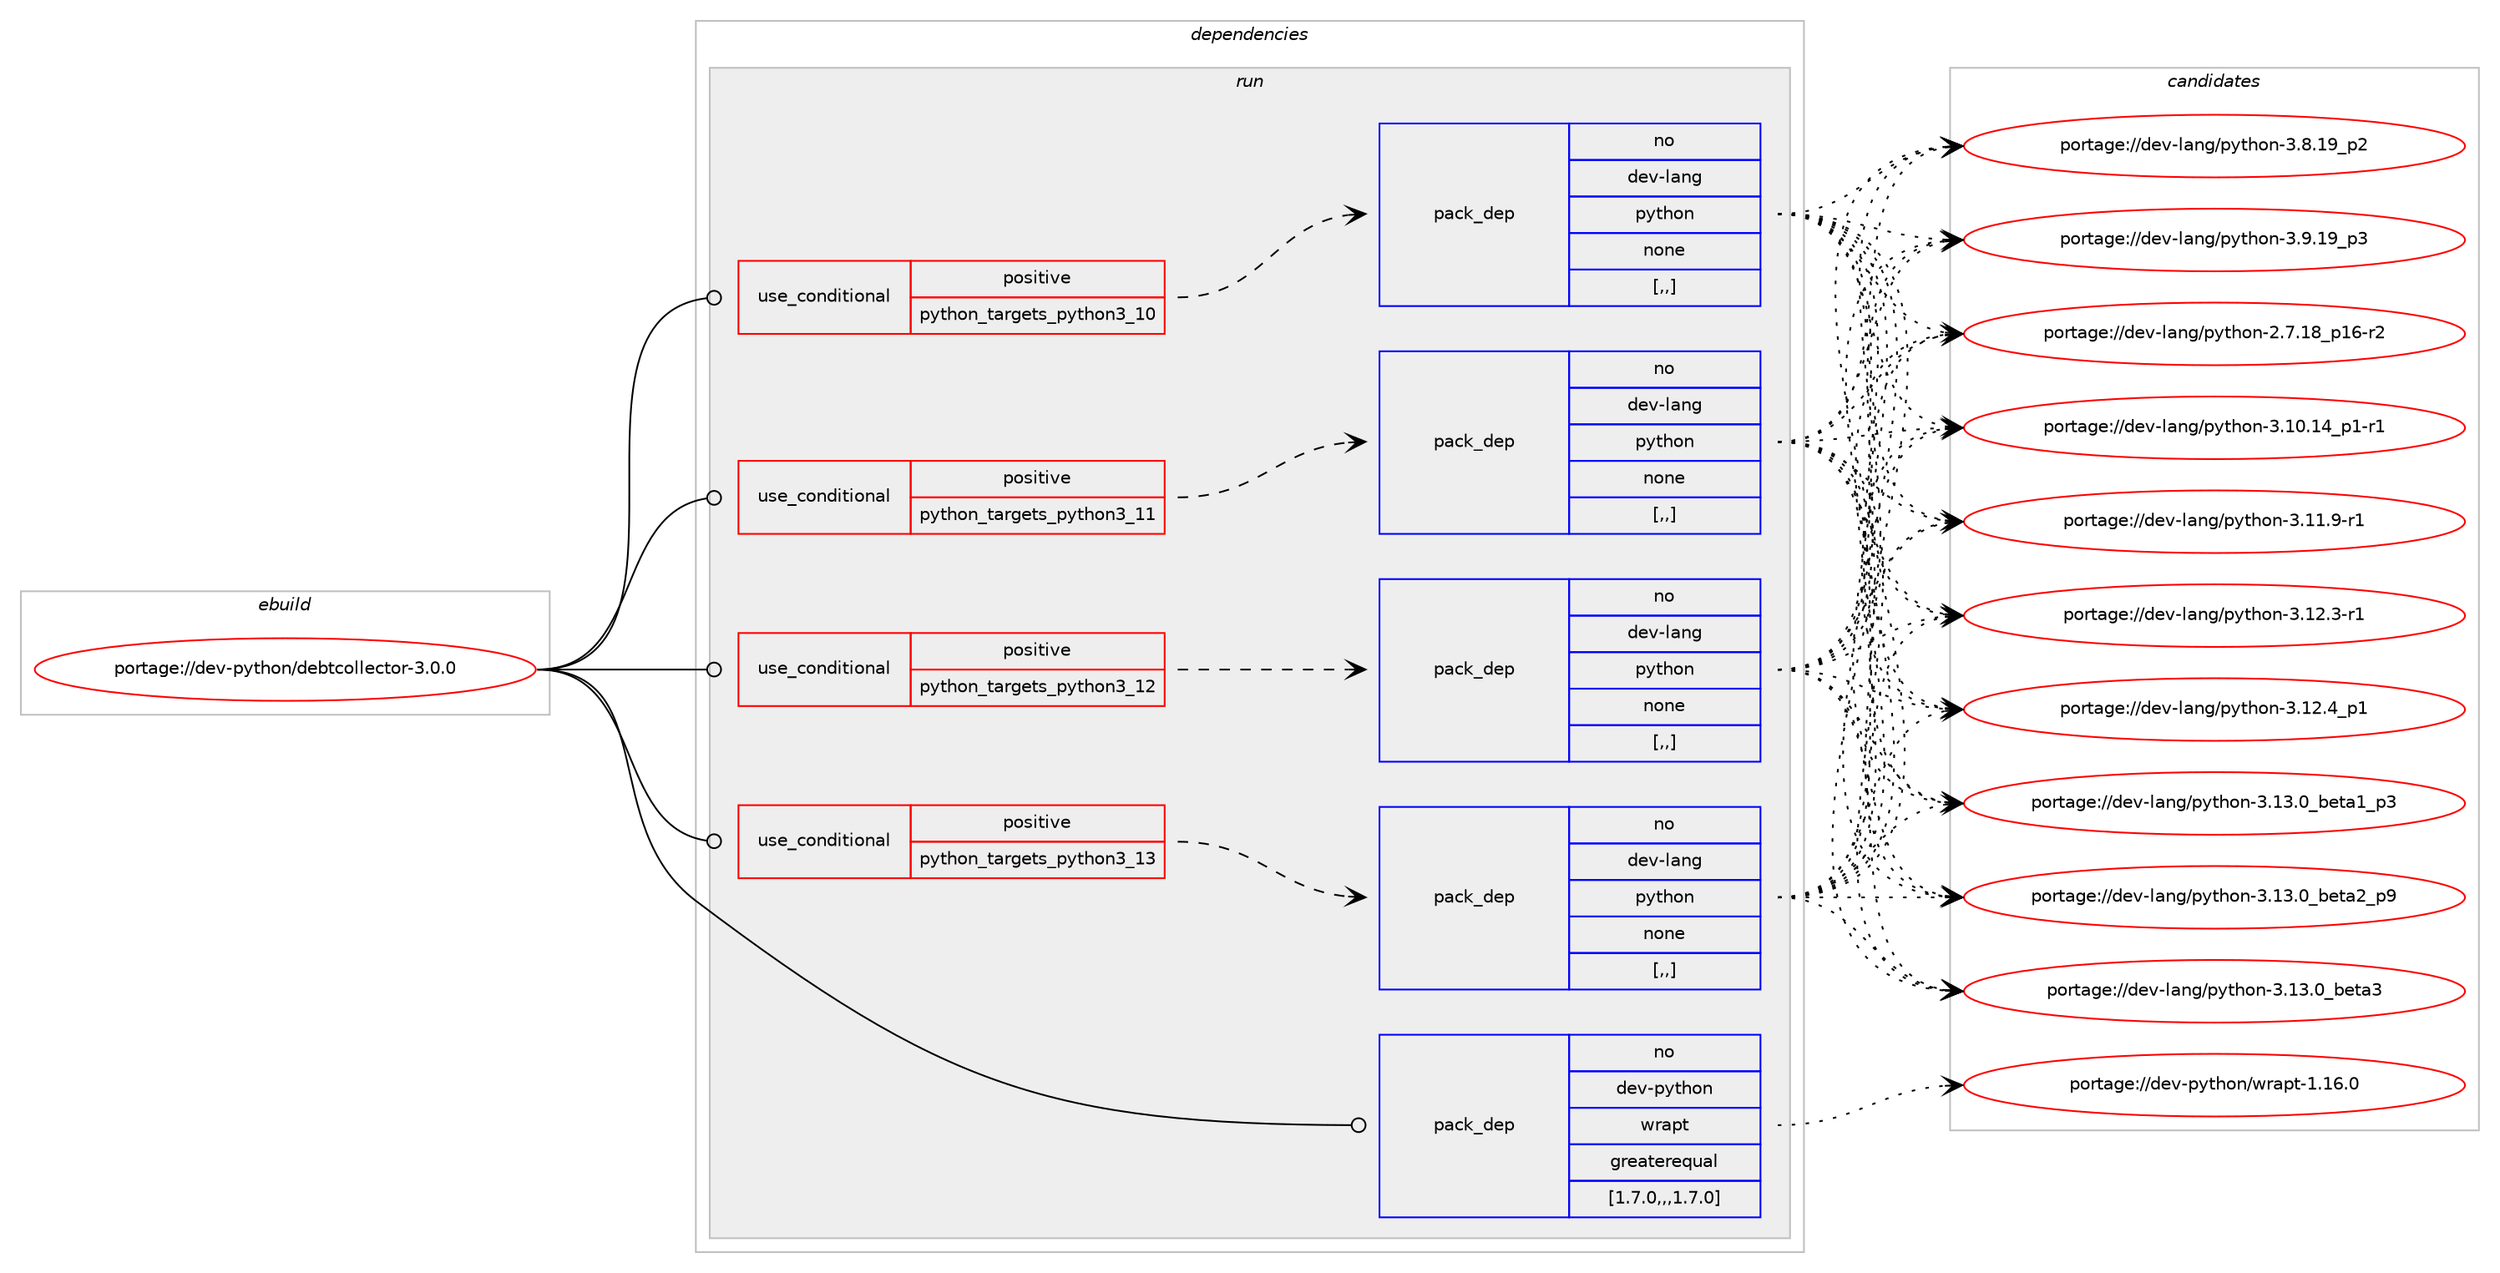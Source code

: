 digraph prolog {

# *************
# Graph options
# *************

newrank=true;
concentrate=true;
compound=true;
graph [rankdir=LR,fontname=Helvetica,fontsize=10,ranksep=1.5];#, ranksep=2.5, nodesep=0.2];
edge  [arrowhead=vee];
node  [fontname=Helvetica,fontsize=10];

# **********
# The ebuild
# **********

subgraph cluster_leftcol {
color=gray;
rank=same;
label=<<i>ebuild</i>>;
id [label="portage://dev-python/debtcollector-3.0.0", color=red, width=4, href="../dev-python/debtcollector-3.0.0.svg"];
}

# ****************
# The dependencies
# ****************

subgraph cluster_midcol {
color=gray;
label=<<i>dependencies</i>>;
subgraph cluster_compile {
fillcolor="#eeeeee";
style=filled;
label=<<i>compile</i>>;
}
subgraph cluster_compileandrun {
fillcolor="#eeeeee";
style=filled;
label=<<i>compile and run</i>>;
}
subgraph cluster_run {
fillcolor="#eeeeee";
style=filled;
label=<<i>run</i>>;
subgraph cond31253 {
dependency141512 [label=<<TABLE BORDER="0" CELLBORDER="1" CELLSPACING="0" CELLPADDING="4"><TR><TD ROWSPAN="3" CELLPADDING="10">use_conditional</TD></TR><TR><TD>positive</TD></TR><TR><TD>python_targets_python3_10</TD></TR></TABLE>>, shape=none, color=red];
subgraph pack109047 {
dependency141513 [label=<<TABLE BORDER="0" CELLBORDER="1" CELLSPACING="0" CELLPADDING="4" WIDTH="220"><TR><TD ROWSPAN="6" CELLPADDING="30">pack_dep</TD></TR><TR><TD WIDTH="110">no</TD></TR><TR><TD>dev-lang</TD></TR><TR><TD>python</TD></TR><TR><TD>none</TD></TR><TR><TD>[,,]</TD></TR></TABLE>>, shape=none, color=blue];
}
dependency141512:e -> dependency141513:w [weight=20,style="dashed",arrowhead="vee"];
}
id:e -> dependency141512:w [weight=20,style="solid",arrowhead="odot"];
subgraph cond31254 {
dependency141514 [label=<<TABLE BORDER="0" CELLBORDER="1" CELLSPACING="0" CELLPADDING="4"><TR><TD ROWSPAN="3" CELLPADDING="10">use_conditional</TD></TR><TR><TD>positive</TD></TR><TR><TD>python_targets_python3_11</TD></TR></TABLE>>, shape=none, color=red];
subgraph pack109048 {
dependency141515 [label=<<TABLE BORDER="0" CELLBORDER="1" CELLSPACING="0" CELLPADDING="4" WIDTH="220"><TR><TD ROWSPAN="6" CELLPADDING="30">pack_dep</TD></TR><TR><TD WIDTH="110">no</TD></TR><TR><TD>dev-lang</TD></TR><TR><TD>python</TD></TR><TR><TD>none</TD></TR><TR><TD>[,,]</TD></TR></TABLE>>, shape=none, color=blue];
}
dependency141514:e -> dependency141515:w [weight=20,style="dashed",arrowhead="vee"];
}
id:e -> dependency141514:w [weight=20,style="solid",arrowhead="odot"];
subgraph cond31255 {
dependency141516 [label=<<TABLE BORDER="0" CELLBORDER="1" CELLSPACING="0" CELLPADDING="4"><TR><TD ROWSPAN="3" CELLPADDING="10">use_conditional</TD></TR><TR><TD>positive</TD></TR><TR><TD>python_targets_python3_12</TD></TR></TABLE>>, shape=none, color=red];
subgraph pack109049 {
dependency141517 [label=<<TABLE BORDER="0" CELLBORDER="1" CELLSPACING="0" CELLPADDING="4" WIDTH="220"><TR><TD ROWSPAN="6" CELLPADDING="30">pack_dep</TD></TR><TR><TD WIDTH="110">no</TD></TR><TR><TD>dev-lang</TD></TR><TR><TD>python</TD></TR><TR><TD>none</TD></TR><TR><TD>[,,]</TD></TR></TABLE>>, shape=none, color=blue];
}
dependency141516:e -> dependency141517:w [weight=20,style="dashed",arrowhead="vee"];
}
id:e -> dependency141516:w [weight=20,style="solid",arrowhead="odot"];
subgraph cond31256 {
dependency141518 [label=<<TABLE BORDER="0" CELLBORDER="1" CELLSPACING="0" CELLPADDING="4"><TR><TD ROWSPAN="3" CELLPADDING="10">use_conditional</TD></TR><TR><TD>positive</TD></TR><TR><TD>python_targets_python3_13</TD></TR></TABLE>>, shape=none, color=red];
subgraph pack109050 {
dependency141519 [label=<<TABLE BORDER="0" CELLBORDER="1" CELLSPACING="0" CELLPADDING="4" WIDTH="220"><TR><TD ROWSPAN="6" CELLPADDING="30">pack_dep</TD></TR><TR><TD WIDTH="110">no</TD></TR><TR><TD>dev-lang</TD></TR><TR><TD>python</TD></TR><TR><TD>none</TD></TR><TR><TD>[,,]</TD></TR></TABLE>>, shape=none, color=blue];
}
dependency141518:e -> dependency141519:w [weight=20,style="dashed",arrowhead="vee"];
}
id:e -> dependency141518:w [weight=20,style="solid",arrowhead="odot"];
subgraph pack109051 {
dependency141520 [label=<<TABLE BORDER="0" CELLBORDER="1" CELLSPACING="0" CELLPADDING="4" WIDTH="220"><TR><TD ROWSPAN="6" CELLPADDING="30">pack_dep</TD></TR><TR><TD WIDTH="110">no</TD></TR><TR><TD>dev-python</TD></TR><TR><TD>wrapt</TD></TR><TR><TD>greaterequal</TD></TR><TR><TD>[1.7.0,,,1.7.0]</TD></TR></TABLE>>, shape=none, color=blue];
}
id:e -> dependency141520:w [weight=20,style="solid",arrowhead="odot"];
}
}

# **************
# The candidates
# **************

subgraph cluster_choices {
rank=same;
color=gray;
label=<<i>candidates</i>>;

subgraph choice109047 {
color=black;
nodesep=1;
choice100101118451089711010347112121116104111110455046554649569511249544511450 [label="portage://dev-lang/python-2.7.18_p16-r2", color=red, width=4,href="../dev-lang/python-2.7.18_p16-r2.svg"];
choice100101118451089711010347112121116104111110455146494846495295112494511449 [label="portage://dev-lang/python-3.10.14_p1-r1", color=red, width=4,href="../dev-lang/python-3.10.14_p1-r1.svg"];
choice100101118451089711010347112121116104111110455146494946574511449 [label="portage://dev-lang/python-3.11.9-r1", color=red, width=4,href="../dev-lang/python-3.11.9-r1.svg"];
choice100101118451089711010347112121116104111110455146495046514511449 [label="portage://dev-lang/python-3.12.3-r1", color=red, width=4,href="../dev-lang/python-3.12.3-r1.svg"];
choice100101118451089711010347112121116104111110455146495046529511249 [label="portage://dev-lang/python-3.12.4_p1", color=red, width=4,href="../dev-lang/python-3.12.4_p1.svg"];
choice10010111845108971101034711212111610411111045514649514648959810111697499511251 [label="portage://dev-lang/python-3.13.0_beta1_p3", color=red, width=4,href="../dev-lang/python-3.13.0_beta1_p3.svg"];
choice10010111845108971101034711212111610411111045514649514648959810111697509511257 [label="portage://dev-lang/python-3.13.0_beta2_p9", color=red, width=4,href="../dev-lang/python-3.13.0_beta2_p9.svg"];
choice1001011184510897110103471121211161041111104551464951464895981011169751 [label="portage://dev-lang/python-3.13.0_beta3", color=red, width=4,href="../dev-lang/python-3.13.0_beta3.svg"];
choice100101118451089711010347112121116104111110455146564649579511250 [label="portage://dev-lang/python-3.8.19_p2", color=red, width=4,href="../dev-lang/python-3.8.19_p2.svg"];
choice100101118451089711010347112121116104111110455146574649579511251 [label="portage://dev-lang/python-3.9.19_p3", color=red, width=4,href="../dev-lang/python-3.9.19_p3.svg"];
dependency141513:e -> choice100101118451089711010347112121116104111110455046554649569511249544511450:w [style=dotted,weight="100"];
dependency141513:e -> choice100101118451089711010347112121116104111110455146494846495295112494511449:w [style=dotted,weight="100"];
dependency141513:e -> choice100101118451089711010347112121116104111110455146494946574511449:w [style=dotted,weight="100"];
dependency141513:e -> choice100101118451089711010347112121116104111110455146495046514511449:w [style=dotted,weight="100"];
dependency141513:e -> choice100101118451089711010347112121116104111110455146495046529511249:w [style=dotted,weight="100"];
dependency141513:e -> choice10010111845108971101034711212111610411111045514649514648959810111697499511251:w [style=dotted,weight="100"];
dependency141513:e -> choice10010111845108971101034711212111610411111045514649514648959810111697509511257:w [style=dotted,weight="100"];
dependency141513:e -> choice1001011184510897110103471121211161041111104551464951464895981011169751:w [style=dotted,weight="100"];
dependency141513:e -> choice100101118451089711010347112121116104111110455146564649579511250:w [style=dotted,weight="100"];
dependency141513:e -> choice100101118451089711010347112121116104111110455146574649579511251:w [style=dotted,weight="100"];
}
subgraph choice109048 {
color=black;
nodesep=1;
choice100101118451089711010347112121116104111110455046554649569511249544511450 [label="portage://dev-lang/python-2.7.18_p16-r2", color=red, width=4,href="../dev-lang/python-2.7.18_p16-r2.svg"];
choice100101118451089711010347112121116104111110455146494846495295112494511449 [label="portage://dev-lang/python-3.10.14_p1-r1", color=red, width=4,href="../dev-lang/python-3.10.14_p1-r1.svg"];
choice100101118451089711010347112121116104111110455146494946574511449 [label="portage://dev-lang/python-3.11.9-r1", color=red, width=4,href="../dev-lang/python-3.11.9-r1.svg"];
choice100101118451089711010347112121116104111110455146495046514511449 [label="portage://dev-lang/python-3.12.3-r1", color=red, width=4,href="../dev-lang/python-3.12.3-r1.svg"];
choice100101118451089711010347112121116104111110455146495046529511249 [label="portage://dev-lang/python-3.12.4_p1", color=red, width=4,href="../dev-lang/python-3.12.4_p1.svg"];
choice10010111845108971101034711212111610411111045514649514648959810111697499511251 [label="portage://dev-lang/python-3.13.0_beta1_p3", color=red, width=4,href="../dev-lang/python-3.13.0_beta1_p3.svg"];
choice10010111845108971101034711212111610411111045514649514648959810111697509511257 [label="portage://dev-lang/python-3.13.0_beta2_p9", color=red, width=4,href="../dev-lang/python-3.13.0_beta2_p9.svg"];
choice1001011184510897110103471121211161041111104551464951464895981011169751 [label="portage://dev-lang/python-3.13.0_beta3", color=red, width=4,href="../dev-lang/python-3.13.0_beta3.svg"];
choice100101118451089711010347112121116104111110455146564649579511250 [label="portage://dev-lang/python-3.8.19_p2", color=red, width=4,href="../dev-lang/python-3.8.19_p2.svg"];
choice100101118451089711010347112121116104111110455146574649579511251 [label="portage://dev-lang/python-3.9.19_p3", color=red, width=4,href="../dev-lang/python-3.9.19_p3.svg"];
dependency141515:e -> choice100101118451089711010347112121116104111110455046554649569511249544511450:w [style=dotted,weight="100"];
dependency141515:e -> choice100101118451089711010347112121116104111110455146494846495295112494511449:w [style=dotted,weight="100"];
dependency141515:e -> choice100101118451089711010347112121116104111110455146494946574511449:w [style=dotted,weight="100"];
dependency141515:e -> choice100101118451089711010347112121116104111110455146495046514511449:w [style=dotted,weight="100"];
dependency141515:e -> choice100101118451089711010347112121116104111110455146495046529511249:w [style=dotted,weight="100"];
dependency141515:e -> choice10010111845108971101034711212111610411111045514649514648959810111697499511251:w [style=dotted,weight="100"];
dependency141515:e -> choice10010111845108971101034711212111610411111045514649514648959810111697509511257:w [style=dotted,weight="100"];
dependency141515:e -> choice1001011184510897110103471121211161041111104551464951464895981011169751:w [style=dotted,weight="100"];
dependency141515:e -> choice100101118451089711010347112121116104111110455146564649579511250:w [style=dotted,weight="100"];
dependency141515:e -> choice100101118451089711010347112121116104111110455146574649579511251:w [style=dotted,weight="100"];
}
subgraph choice109049 {
color=black;
nodesep=1;
choice100101118451089711010347112121116104111110455046554649569511249544511450 [label="portage://dev-lang/python-2.7.18_p16-r2", color=red, width=4,href="../dev-lang/python-2.7.18_p16-r2.svg"];
choice100101118451089711010347112121116104111110455146494846495295112494511449 [label="portage://dev-lang/python-3.10.14_p1-r1", color=red, width=4,href="../dev-lang/python-3.10.14_p1-r1.svg"];
choice100101118451089711010347112121116104111110455146494946574511449 [label="portage://dev-lang/python-3.11.9-r1", color=red, width=4,href="../dev-lang/python-3.11.9-r1.svg"];
choice100101118451089711010347112121116104111110455146495046514511449 [label="portage://dev-lang/python-3.12.3-r1", color=red, width=4,href="../dev-lang/python-3.12.3-r1.svg"];
choice100101118451089711010347112121116104111110455146495046529511249 [label="portage://dev-lang/python-3.12.4_p1", color=red, width=4,href="../dev-lang/python-3.12.4_p1.svg"];
choice10010111845108971101034711212111610411111045514649514648959810111697499511251 [label="portage://dev-lang/python-3.13.0_beta1_p3", color=red, width=4,href="../dev-lang/python-3.13.0_beta1_p3.svg"];
choice10010111845108971101034711212111610411111045514649514648959810111697509511257 [label="portage://dev-lang/python-3.13.0_beta2_p9", color=red, width=4,href="../dev-lang/python-3.13.0_beta2_p9.svg"];
choice1001011184510897110103471121211161041111104551464951464895981011169751 [label="portage://dev-lang/python-3.13.0_beta3", color=red, width=4,href="../dev-lang/python-3.13.0_beta3.svg"];
choice100101118451089711010347112121116104111110455146564649579511250 [label="portage://dev-lang/python-3.8.19_p2", color=red, width=4,href="../dev-lang/python-3.8.19_p2.svg"];
choice100101118451089711010347112121116104111110455146574649579511251 [label="portage://dev-lang/python-3.9.19_p3", color=red, width=4,href="../dev-lang/python-3.9.19_p3.svg"];
dependency141517:e -> choice100101118451089711010347112121116104111110455046554649569511249544511450:w [style=dotted,weight="100"];
dependency141517:e -> choice100101118451089711010347112121116104111110455146494846495295112494511449:w [style=dotted,weight="100"];
dependency141517:e -> choice100101118451089711010347112121116104111110455146494946574511449:w [style=dotted,weight="100"];
dependency141517:e -> choice100101118451089711010347112121116104111110455146495046514511449:w [style=dotted,weight="100"];
dependency141517:e -> choice100101118451089711010347112121116104111110455146495046529511249:w [style=dotted,weight="100"];
dependency141517:e -> choice10010111845108971101034711212111610411111045514649514648959810111697499511251:w [style=dotted,weight="100"];
dependency141517:e -> choice10010111845108971101034711212111610411111045514649514648959810111697509511257:w [style=dotted,weight="100"];
dependency141517:e -> choice1001011184510897110103471121211161041111104551464951464895981011169751:w [style=dotted,weight="100"];
dependency141517:e -> choice100101118451089711010347112121116104111110455146564649579511250:w [style=dotted,weight="100"];
dependency141517:e -> choice100101118451089711010347112121116104111110455146574649579511251:w [style=dotted,weight="100"];
}
subgraph choice109050 {
color=black;
nodesep=1;
choice100101118451089711010347112121116104111110455046554649569511249544511450 [label="portage://dev-lang/python-2.7.18_p16-r2", color=red, width=4,href="../dev-lang/python-2.7.18_p16-r2.svg"];
choice100101118451089711010347112121116104111110455146494846495295112494511449 [label="portage://dev-lang/python-3.10.14_p1-r1", color=red, width=4,href="../dev-lang/python-3.10.14_p1-r1.svg"];
choice100101118451089711010347112121116104111110455146494946574511449 [label="portage://dev-lang/python-3.11.9-r1", color=red, width=4,href="../dev-lang/python-3.11.9-r1.svg"];
choice100101118451089711010347112121116104111110455146495046514511449 [label="portage://dev-lang/python-3.12.3-r1", color=red, width=4,href="../dev-lang/python-3.12.3-r1.svg"];
choice100101118451089711010347112121116104111110455146495046529511249 [label="portage://dev-lang/python-3.12.4_p1", color=red, width=4,href="../dev-lang/python-3.12.4_p1.svg"];
choice10010111845108971101034711212111610411111045514649514648959810111697499511251 [label="portage://dev-lang/python-3.13.0_beta1_p3", color=red, width=4,href="../dev-lang/python-3.13.0_beta1_p3.svg"];
choice10010111845108971101034711212111610411111045514649514648959810111697509511257 [label="portage://dev-lang/python-3.13.0_beta2_p9", color=red, width=4,href="../dev-lang/python-3.13.0_beta2_p9.svg"];
choice1001011184510897110103471121211161041111104551464951464895981011169751 [label="portage://dev-lang/python-3.13.0_beta3", color=red, width=4,href="../dev-lang/python-3.13.0_beta3.svg"];
choice100101118451089711010347112121116104111110455146564649579511250 [label="portage://dev-lang/python-3.8.19_p2", color=red, width=4,href="../dev-lang/python-3.8.19_p2.svg"];
choice100101118451089711010347112121116104111110455146574649579511251 [label="portage://dev-lang/python-3.9.19_p3", color=red, width=4,href="../dev-lang/python-3.9.19_p3.svg"];
dependency141519:e -> choice100101118451089711010347112121116104111110455046554649569511249544511450:w [style=dotted,weight="100"];
dependency141519:e -> choice100101118451089711010347112121116104111110455146494846495295112494511449:w [style=dotted,weight="100"];
dependency141519:e -> choice100101118451089711010347112121116104111110455146494946574511449:w [style=dotted,weight="100"];
dependency141519:e -> choice100101118451089711010347112121116104111110455146495046514511449:w [style=dotted,weight="100"];
dependency141519:e -> choice100101118451089711010347112121116104111110455146495046529511249:w [style=dotted,weight="100"];
dependency141519:e -> choice10010111845108971101034711212111610411111045514649514648959810111697499511251:w [style=dotted,weight="100"];
dependency141519:e -> choice10010111845108971101034711212111610411111045514649514648959810111697509511257:w [style=dotted,weight="100"];
dependency141519:e -> choice1001011184510897110103471121211161041111104551464951464895981011169751:w [style=dotted,weight="100"];
dependency141519:e -> choice100101118451089711010347112121116104111110455146564649579511250:w [style=dotted,weight="100"];
dependency141519:e -> choice100101118451089711010347112121116104111110455146574649579511251:w [style=dotted,weight="100"];
}
subgraph choice109051 {
color=black;
nodesep=1;
choice10010111845112121116104111110471191149711211645494649544648 [label="portage://dev-python/wrapt-1.16.0", color=red, width=4,href="../dev-python/wrapt-1.16.0.svg"];
dependency141520:e -> choice10010111845112121116104111110471191149711211645494649544648:w [style=dotted,weight="100"];
}
}

}
